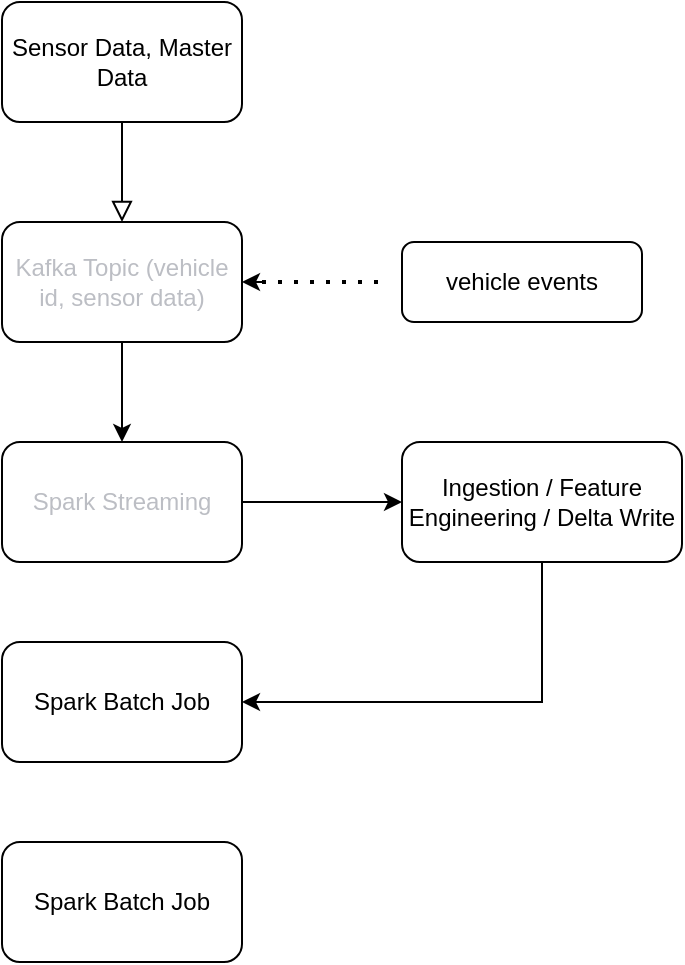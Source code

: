 <mxfile version="26.2.5">
  <diagram id="C5RBs43oDa-KdzZeNtuy" name="Page-1">
    <mxGraphModel dx="907" dy="651" grid="1" gridSize="10" guides="1" tooltips="1" connect="1" arrows="1" fold="1" page="1" pageScale="1" pageWidth="827" pageHeight="1169" math="0" shadow="0">
      <root>
        <mxCell id="WIyWlLk6GJQsqaUBKTNV-0" />
        <mxCell id="WIyWlLk6GJQsqaUBKTNV-1" parent="WIyWlLk6GJQsqaUBKTNV-0" />
        <mxCell id="WIyWlLk6GJQsqaUBKTNV-2" value="" style="rounded=0;html=1;jettySize=auto;orthogonalLoop=1;fontSize=11;endArrow=block;endFill=0;endSize=8;strokeWidth=1;shadow=0;labelBackgroundColor=none;edgeStyle=orthogonalEdgeStyle;" parent="WIyWlLk6GJQsqaUBKTNV-1" source="WIyWlLk6GJQsqaUBKTNV-3" edge="1">
          <mxGeometry relative="1" as="geometry">
            <mxPoint x="220" y="170" as="targetPoint" />
          </mxGeometry>
        </mxCell>
        <mxCell id="WIyWlLk6GJQsqaUBKTNV-3" value="Sensor Data, Master Data" style="rounded=1;whiteSpace=wrap;html=1;fontSize=12;glass=0;strokeWidth=1;shadow=0;" parent="WIyWlLk6GJQsqaUBKTNV-1" vertex="1">
          <mxGeometry x="160" y="60" width="120" height="60" as="geometry" />
        </mxCell>
        <mxCell id="WIyWlLk6GJQsqaUBKTNV-7" value="vehicle events" style="rounded=1;whiteSpace=wrap;html=1;fontSize=12;glass=0;strokeWidth=1;shadow=0;" parent="WIyWlLk6GJQsqaUBKTNV-1" vertex="1">
          <mxGeometry x="360" y="180" width="120" height="40" as="geometry" />
        </mxCell>
        <mxCell id="RoLXxsNm-OLnk-jEVnzW-0" value="&lt;div&gt;&lt;pre style=&quot;&quot;&gt;&lt;font style=&quot;color: light-dark(rgb(188, 190, 196), rgb(255, 255, 255));&quot; face=&quot;Helvetica&quot;&gt;&lt;span style=&quot;white-space: normal;&quot;&gt;Kafka Topic (vehicle id, sensor data)&lt;/span&gt;&lt;/font&gt;&lt;/pre&gt;&lt;/div&gt;" style="rounded=1;whiteSpace=wrap;html=1;" vertex="1" parent="WIyWlLk6GJQsqaUBKTNV-1">
          <mxGeometry x="160" y="170" width="120" height="60" as="geometry" />
        </mxCell>
        <mxCell id="RoLXxsNm-OLnk-jEVnzW-1" value="" style="endArrow=classic;html=1;rounded=0;entryX=1;entryY=0.5;entryDx=0;entryDy=0;" edge="1" parent="WIyWlLk6GJQsqaUBKTNV-1" target="RoLXxsNm-OLnk-jEVnzW-0">
          <mxGeometry width="50" height="50" relative="1" as="geometry">
            <mxPoint x="290" y="200" as="sourcePoint" />
            <mxPoint x="390" y="140" as="targetPoint" />
          </mxGeometry>
        </mxCell>
        <mxCell id="RoLXxsNm-OLnk-jEVnzW-8" style="edgeStyle=orthogonalEdgeStyle;rounded=0;orthogonalLoop=1;jettySize=auto;html=1;exitX=1;exitY=0.5;exitDx=0;exitDy=0;entryX=0;entryY=0.5;entryDx=0;entryDy=0;" edge="1" parent="WIyWlLk6GJQsqaUBKTNV-1" source="RoLXxsNm-OLnk-jEVnzW-2" target="RoLXxsNm-OLnk-jEVnzW-7">
          <mxGeometry relative="1" as="geometry" />
        </mxCell>
        <mxCell id="RoLXxsNm-OLnk-jEVnzW-2" value="&lt;pre style=&quot;&quot;&gt;&lt;font style=&quot;color: light-dark(rgb(188, 190, 196), rgb(255, 255, 255));&quot; face=&quot;Helvetica&quot;&gt;&lt;span style=&quot;white-space: normal;&quot;&gt;Spark Streaming&lt;/span&gt;&lt;/font&gt;&lt;/pre&gt;" style="rounded=1;whiteSpace=wrap;html=1;" vertex="1" parent="WIyWlLk6GJQsqaUBKTNV-1">
          <mxGeometry x="160" y="280" width="120" height="60" as="geometry" />
        </mxCell>
        <mxCell id="RoLXxsNm-OLnk-jEVnzW-3" value="" style="endArrow=classic;html=1;rounded=0;exitX=0.5;exitY=1;exitDx=0;exitDy=0;" edge="1" parent="WIyWlLk6GJQsqaUBKTNV-1" source="RoLXxsNm-OLnk-jEVnzW-0" target="RoLXxsNm-OLnk-jEVnzW-2">
          <mxGeometry width="50" height="50" relative="1" as="geometry">
            <mxPoint x="240" y="270" as="sourcePoint" />
            <mxPoint x="290" y="220" as="targetPoint" />
          </mxGeometry>
        </mxCell>
        <mxCell id="RoLXxsNm-OLnk-jEVnzW-4" value="" style="endArrow=none;dashed=1;html=1;dashPattern=1 3;strokeWidth=2;rounded=0;" edge="1" parent="WIyWlLk6GJQsqaUBKTNV-1">
          <mxGeometry width="50" height="50" relative="1" as="geometry">
            <mxPoint x="290" y="200" as="sourcePoint" />
            <mxPoint x="350" y="200" as="targetPoint" />
          </mxGeometry>
        </mxCell>
        <mxCell id="RoLXxsNm-OLnk-jEVnzW-5" value="&lt;pre style=&quot;&quot;&gt;&lt;font face=&quot;Helvetica&quot;&gt;&lt;span style=&quot;white-space: normal;&quot;&gt;Spark Batch Job&lt;/span&gt;&lt;/font&gt;&lt;/pre&gt;" style="rounded=1;whiteSpace=wrap;html=1;" vertex="1" parent="WIyWlLk6GJQsqaUBKTNV-1">
          <mxGeometry x="160" y="380" width="120" height="60" as="geometry" />
        </mxCell>
        <mxCell id="RoLXxsNm-OLnk-jEVnzW-9" style="edgeStyle=orthogonalEdgeStyle;rounded=0;orthogonalLoop=1;jettySize=auto;html=1;exitX=0.5;exitY=1;exitDx=0;exitDy=0;entryX=1;entryY=0.5;entryDx=0;entryDy=0;" edge="1" parent="WIyWlLk6GJQsqaUBKTNV-1" source="RoLXxsNm-OLnk-jEVnzW-7" target="RoLXxsNm-OLnk-jEVnzW-5">
          <mxGeometry relative="1" as="geometry" />
        </mxCell>
        <mxCell id="RoLXxsNm-OLnk-jEVnzW-7" value="&lt;pre style=&quot;&quot;&gt;&lt;font face=&quot;Helvetica&quot;&gt;&lt;span style=&quot;white-space: normal;&quot;&gt;Ingestion / Feature Engineering / Delta Write&lt;/span&gt;&lt;/font&gt;&lt;/pre&gt;" style="rounded=1;whiteSpace=wrap;html=1;" vertex="1" parent="WIyWlLk6GJQsqaUBKTNV-1">
          <mxGeometry x="360" y="280" width="140" height="60" as="geometry" />
        </mxCell>
        <mxCell id="RoLXxsNm-OLnk-jEVnzW-10" value="&lt;pre style=&quot;&quot;&gt;&lt;font face=&quot;Helvetica&quot;&gt;&lt;span style=&quot;white-space: normal;&quot;&gt;Spark Batch Job&lt;/span&gt;&lt;/font&gt;&lt;/pre&gt;" style="rounded=1;whiteSpace=wrap;html=1;" vertex="1" parent="WIyWlLk6GJQsqaUBKTNV-1">
          <mxGeometry x="160" y="480" width="120" height="60" as="geometry" />
        </mxCell>
      </root>
    </mxGraphModel>
  </diagram>
</mxfile>
